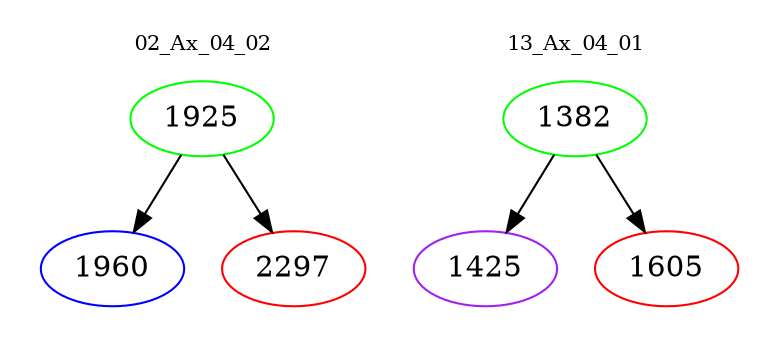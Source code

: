 digraph{
subgraph cluster_0 {
color = white
label = "02_Ax_04_02";
fontsize=10;
T0_1925 [label="1925", color="green"]
T0_1925 -> T0_1960 [color="black"]
T0_1960 [label="1960", color="blue"]
T0_1925 -> T0_2297 [color="black"]
T0_2297 [label="2297", color="red"]
}
subgraph cluster_1 {
color = white
label = "13_Ax_04_01";
fontsize=10;
T1_1382 [label="1382", color="green"]
T1_1382 -> T1_1425 [color="black"]
T1_1425 [label="1425", color="purple"]
T1_1382 -> T1_1605 [color="black"]
T1_1605 [label="1605", color="red"]
}
}
